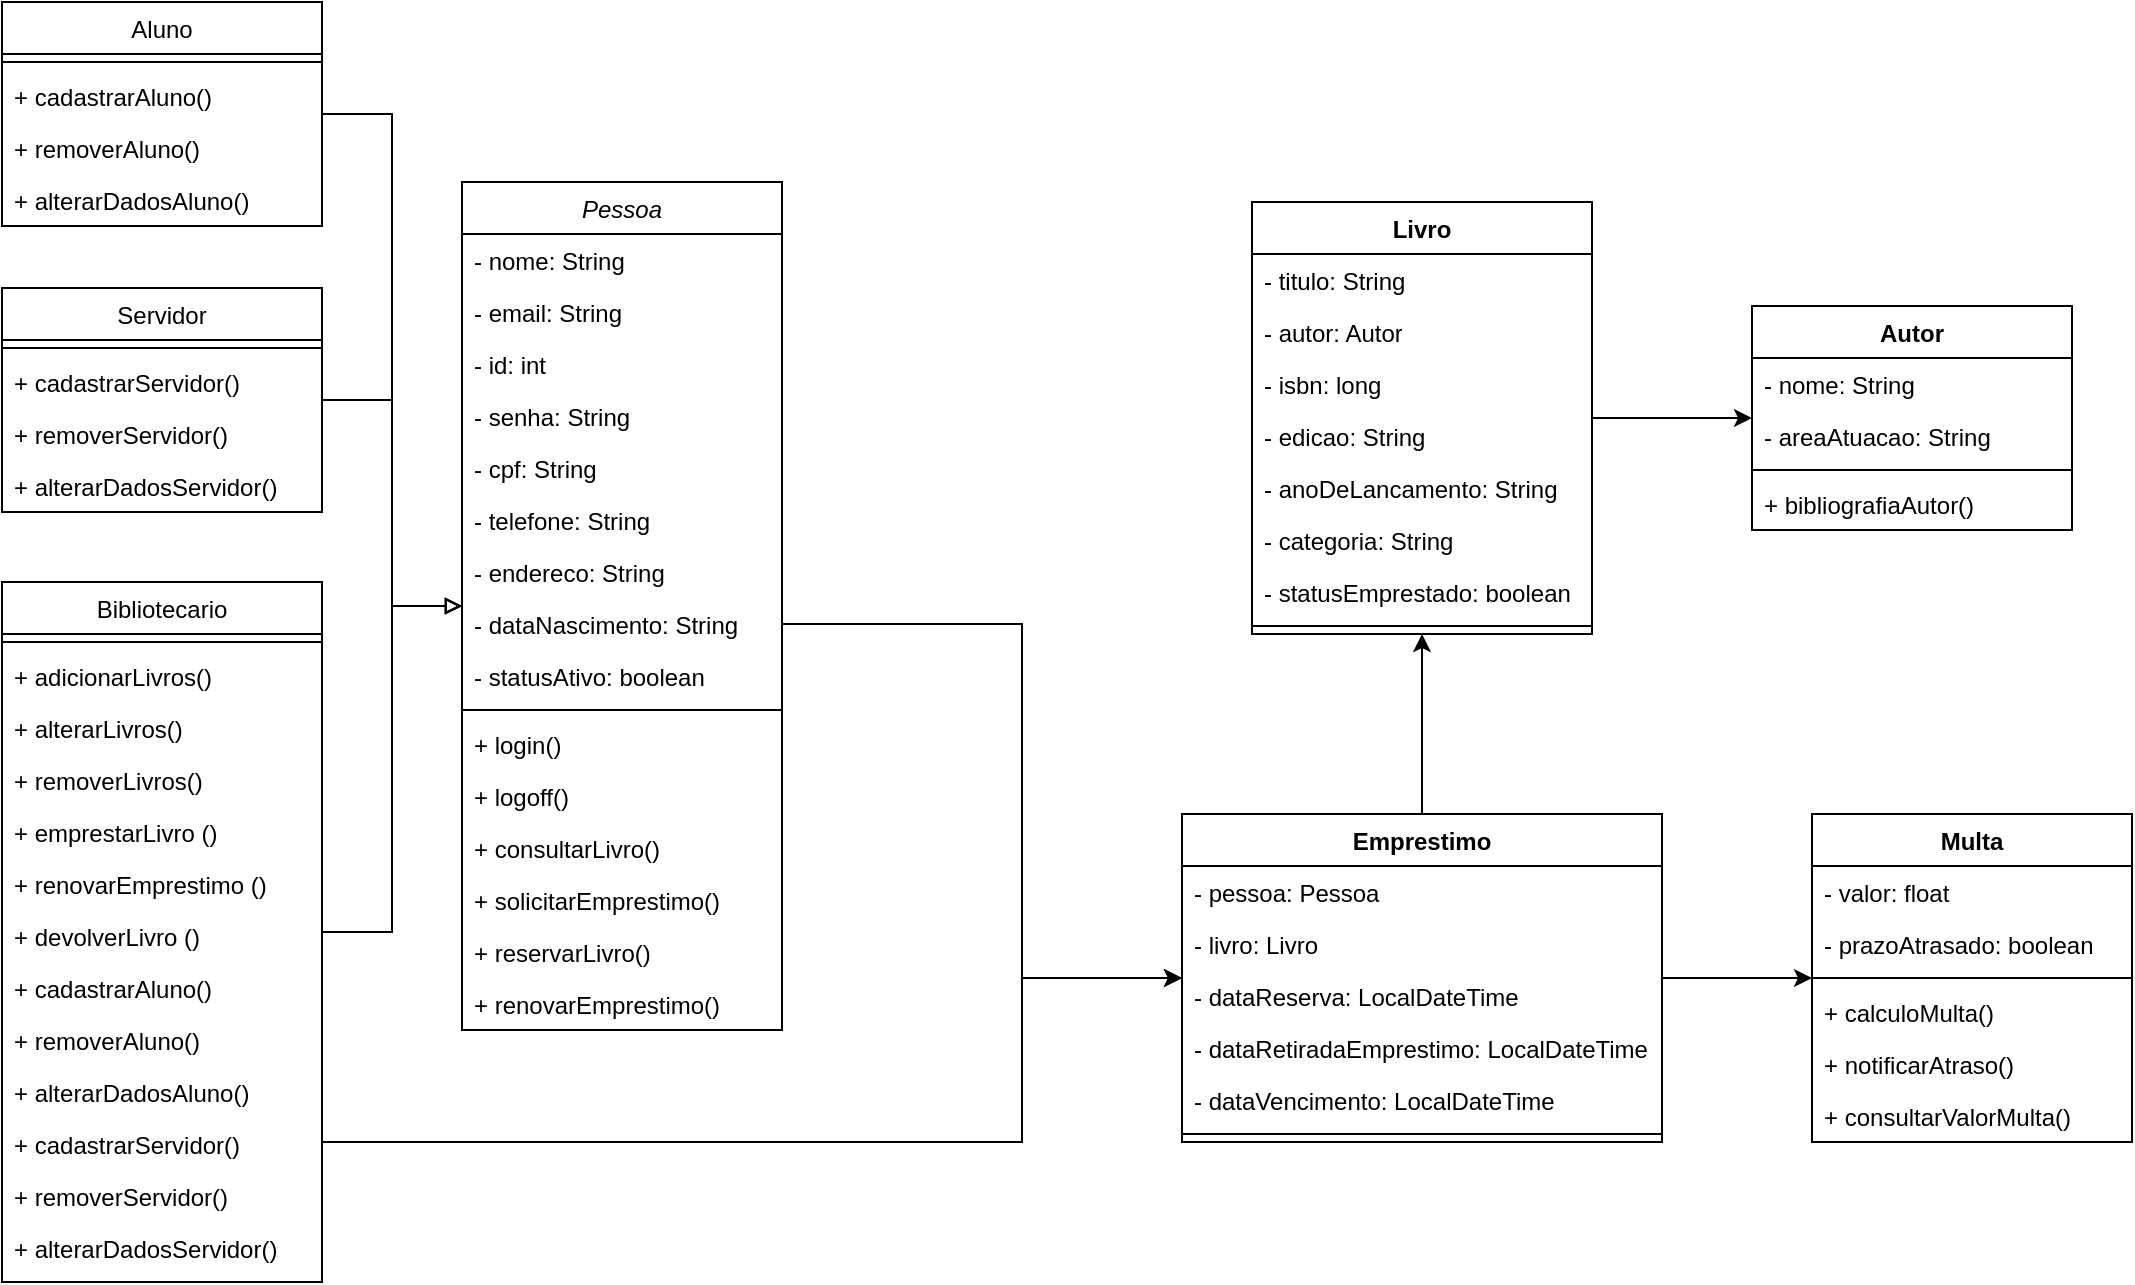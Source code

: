 <mxfile version="22.1.5" type="github">
  <diagram id="C5RBs43oDa-KdzZeNtuy" name="Page-1">
    <mxGraphModel dx="1573" dy="443" grid="1" gridSize="10" guides="1" tooltips="1" connect="1" arrows="1" fold="1" page="1" pageScale="1" pageWidth="827" pageHeight="1169" math="0" shadow="0">
      <root>
        <mxCell id="WIyWlLk6GJQsqaUBKTNV-0" />
        <mxCell id="WIyWlLk6GJQsqaUBKTNV-1" parent="WIyWlLk6GJQsqaUBKTNV-0" />
        <mxCell id="zkfFHV4jXpPFQw0GAbJ--0" value="Pessoa" style="swimlane;fontStyle=2;align=center;verticalAlign=top;childLayout=stackLayout;horizontal=1;startSize=26;horizontalStack=0;resizeParent=1;resizeLast=0;collapsible=1;marginBottom=0;rounded=0;shadow=0;strokeWidth=1;" parent="WIyWlLk6GJQsqaUBKTNV-1" vertex="1">
          <mxGeometry x="-160" y="310" width="160" height="424" as="geometry">
            <mxRectangle x="220" y="120" width="160" height="26" as="alternateBounds" />
          </mxGeometry>
        </mxCell>
        <mxCell id="zkfFHV4jXpPFQw0GAbJ--1" value="- nome: String" style="text;align=left;verticalAlign=top;spacingLeft=4;spacingRight=4;overflow=hidden;rotatable=0;points=[[0,0.5],[1,0.5]];portConstraint=eastwest;" parent="zkfFHV4jXpPFQw0GAbJ--0" vertex="1">
          <mxGeometry y="26" width="160" height="26" as="geometry" />
        </mxCell>
        <mxCell id="zkfFHV4jXpPFQw0GAbJ--2" value="- email: String" style="text;align=left;verticalAlign=top;spacingLeft=4;spacingRight=4;overflow=hidden;rotatable=0;points=[[0,0.5],[1,0.5]];portConstraint=eastwest;rounded=0;shadow=0;html=0;" parent="zkfFHV4jXpPFQw0GAbJ--0" vertex="1">
          <mxGeometry y="52" width="160" height="26" as="geometry" />
        </mxCell>
        <mxCell id="zkfFHV4jXpPFQw0GAbJ--3" value="- id: int" style="text;align=left;verticalAlign=top;spacingLeft=4;spacingRight=4;overflow=hidden;rotatable=0;points=[[0,0.5],[1,0.5]];portConstraint=eastwest;rounded=0;shadow=0;html=0;" parent="zkfFHV4jXpPFQw0GAbJ--0" vertex="1">
          <mxGeometry y="78" width="160" height="26" as="geometry" />
        </mxCell>
        <mxCell id="67ZVF2zoTqvElofuS8Fk-3" value="- senha: String" style="text;align=left;verticalAlign=top;spacingLeft=4;spacingRight=4;overflow=hidden;rotatable=0;points=[[0,0.5],[1,0.5]];portConstraint=eastwest;rounded=0;shadow=0;html=0;" parent="zkfFHV4jXpPFQw0GAbJ--0" vertex="1">
          <mxGeometry y="104" width="160" height="26" as="geometry" />
        </mxCell>
        <mxCell id="67ZVF2zoTqvElofuS8Fk-4" value="- cpf: String" style="text;align=left;verticalAlign=top;spacingLeft=4;spacingRight=4;overflow=hidden;rotatable=0;points=[[0,0.5],[1,0.5]];portConstraint=eastwest;rounded=0;shadow=0;html=0;" parent="zkfFHV4jXpPFQw0GAbJ--0" vertex="1">
          <mxGeometry y="130" width="160" height="26" as="geometry" />
        </mxCell>
        <mxCell id="67ZVF2zoTqvElofuS8Fk-5" value="- telefone: String" style="text;align=left;verticalAlign=top;spacingLeft=4;spacingRight=4;overflow=hidden;rotatable=0;points=[[0,0.5],[1,0.5]];portConstraint=eastwest;rounded=0;shadow=0;html=0;" parent="zkfFHV4jXpPFQw0GAbJ--0" vertex="1">
          <mxGeometry y="156" width="160" height="26" as="geometry" />
        </mxCell>
        <mxCell id="67ZVF2zoTqvElofuS8Fk-6" value="- endereco: String" style="text;align=left;verticalAlign=top;spacingLeft=4;spacingRight=4;overflow=hidden;rotatable=0;points=[[0,0.5],[1,0.5]];portConstraint=eastwest;rounded=0;shadow=0;html=0;" parent="zkfFHV4jXpPFQw0GAbJ--0" vertex="1">
          <mxGeometry y="182" width="160" height="26" as="geometry" />
        </mxCell>
        <mxCell id="67ZVF2zoTqvElofuS8Fk-7" value="- dataNascimento: String" style="text;align=left;verticalAlign=top;spacingLeft=4;spacingRight=4;overflow=hidden;rotatable=0;points=[[0,0.5],[1,0.5]];portConstraint=eastwest;rounded=0;shadow=0;html=0;" parent="zkfFHV4jXpPFQw0GAbJ--0" vertex="1">
          <mxGeometry y="208" width="160" height="26" as="geometry" />
        </mxCell>
        <mxCell id="67ZVF2zoTqvElofuS8Fk-8" value="- statusAtivo: boolean" style="text;align=left;verticalAlign=top;spacingLeft=4;spacingRight=4;overflow=hidden;rotatable=0;points=[[0,0.5],[1,0.5]];portConstraint=eastwest;rounded=0;shadow=0;html=0;" parent="zkfFHV4jXpPFQw0GAbJ--0" vertex="1">
          <mxGeometry y="234" width="160" height="26" as="geometry" />
        </mxCell>
        <mxCell id="zkfFHV4jXpPFQw0GAbJ--4" value="" style="line;html=1;strokeWidth=1;align=left;verticalAlign=middle;spacingTop=-1;spacingLeft=3;spacingRight=3;rotatable=0;labelPosition=right;points=[];portConstraint=eastwest;" parent="zkfFHV4jXpPFQw0GAbJ--0" vertex="1">
          <mxGeometry y="260" width="160" height="8" as="geometry" />
        </mxCell>
        <mxCell id="zkfFHV4jXpPFQw0GAbJ--5" value="+ login()" style="text;align=left;verticalAlign=top;spacingLeft=4;spacingRight=4;overflow=hidden;rotatable=0;points=[[0,0.5],[1,0.5]];portConstraint=eastwest;" parent="zkfFHV4jXpPFQw0GAbJ--0" vertex="1">
          <mxGeometry y="268" width="160" height="26" as="geometry" />
        </mxCell>
        <mxCell id="67ZVF2zoTqvElofuS8Fk-9" value="+ logoff()" style="text;align=left;verticalAlign=top;spacingLeft=4;spacingRight=4;overflow=hidden;rotatable=0;points=[[0,0.5],[1,0.5]];portConstraint=eastwest;" parent="zkfFHV4jXpPFQw0GAbJ--0" vertex="1">
          <mxGeometry y="294" width="160" height="26" as="geometry" />
        </mxCell>
        <mxCell id="67ZVF2zoTqvElofuS8Fk-12" value="+ consultarLivro()" style="text;align=left;verticalAlign=top;spacingLeft=4;spacingRight=4;overflow=hidden;rotatable=0;points=[[0,0.5],[1,0.5]];portConstraint=eastwest;" parent="zkfFHV4jXpPFQw0GAbJ--0" vertex="1">
          <mxGeometry y="320" width="160" height="26" as="geometry" />
        </mxCell>
        <mxCell id="67ZVF2zoTqvElofuS8Fk-10" value="+ solicitarEmprestimo()" style="text;align=left;verticalAlign=top;spacingLeft=4;spacingRight=4;overflow=hidden;rotatable=0;points=[[0,0.5],[1,0.5]];portConstraint=eastwest;" parent="zkfFHV4jXpPFQw0GAbJ--0" vertex="1">
          <mxGeometry y="346" width="160" height="26" as="geometry" />
        </mxCell>
        <mxCell id="67ZVF2zoTqvElofuS8Fk-11" value="+ reservarLivro()" style="text;align=left;verticalAlign=top;spacingLeft=4;spacingRight=4;overflow=hidden;rotatable=0;points=[[0,0.5],[1,0.5]];portConstraint=eastwest;" parent="zkfFHV4jXpPFQw0GAbJ--0" vertex="1">
          <mxGeometry y="372" width="160" height="26" as="geometry" />
        </mxCell>
        <mxCell id="67ZVF2zoTqvElofuS8Fk-66" value="+ renovarEmprestimo()" style="text;align=left;verticalAlign=top;spacingLeft=4;spacingRight=4;overflow=hidden;rotatable=0;points=[[0,0.5],[1,0.5]];portConstraint=eastwest;" parent="zkfFHV4jXpPFQw0GAbJ--0" vertex="1">
          <mxGeometry y="398" width="160" height="26" as="geometry" />
        </mxCell>
        <mxCell id="67ZVF2zoTqvElofuS8Fk-42" style="edgeStyle=orthogonalEdgeStyle;rounded=0;orthogonalLoop=1;jettySize=auto;html=1;endArrow=block;endFill=0;" parent="WIyWlLk6GJQsqaUBKTNV-1" source="67ZVF2zoTqvElofuS8Fk-18" target="zkfFHV4jXpPFQw0GAbJ--0" edge="1">
          <mxGeometry relative="1" as="geometry" />
        </mxCell>
        <mxCell id="67ZVF2zoTqvElofuS8Fk-18" value="Aluno" style="swimlane;fontStyle=0;align=center;verticalAlign=top;childLayout=stackLayout;horizontal=1;startSize=26;horizontalStack=0;resizeParent=1;resizeLast=0;collapsible=1;marginBottom=0;rounded=0;shadow=0;strokeWidth=1;" parent="WIyWlLk6GJQsqaUBKTNV-1" vertex="1">
          <mxGeometry x="-390" y="220" width="160" height="112" as="geometry">
            <mxRectangle x="220" y="120" width="160" height="26" as="alternateBounds" />
          </mxGeometry>
        </mxCell>
        <mxCell id="67ZVF2zoTqvElofuS8Fk-28" value="" style="line;html=1;strokeWidth=1;align=left;verticalAlign=middle;spacingTop=-1;spacingLeft=3;spacingRight=3;rotatable=0;labelPosition=right;points=[];portConstraint=eastwest;" parent="67ZVF2zoTqvElofuS8Fk-18" vertex="1">
          <mxGeometry y="26" width="160" height="8" as="geometry" />
        </mxCell>
        <mxCell id="67ZVF2zoTqvElofuS8Fk-31" value="+ cadastrarAluno()" style="text;align=left;verticalAlign=top;spacingLeft=4;spacingRight=4;overflow=hidden;rotatable=0;points=[[0,0.5],[1,0.5]];portConstraint=eastwest;" parent="67ZVF2zoTqvElofuS8Fk-18" vertex="1">
          <mxGeometry y="34" width="160" height="26" as="geometry" />
        </mxCell>
        <mxCell id="67ZVF2zoTqvElofuS8Fk-32" value="+ removerAluno()" style="text;align=left;verticalAlign=top;spacingLeft=4;spacingRight=4;overflow=hidden;rotatable=0;points=[[0,0.5],[1,0.5]];portConstraint=eastwest;" parent="67ZVF2zoTqvElofuS8Fk-18" vertex="1">
          <mxGeometry y="60" width="160" height="26" as="geometry" />
        </mxCell>
        <mxCell id="67ZVF2zoTqvElofuS8Fk-33" value="+ alterarDadosAluno()" style="text;align=left;verticalAlign=top;spacingLeft=4;spacingRight=4;overflow=hidden;rotatable=0;points=[[0,0.5],[1,0.5]];portConstraint=eastwest;" parent="67ZVF2zoTqvElofuS8Fk-18" vertex="1">
          <mxGeometry y="86" width="160" height="26" as="geometry" />
        </mxCell>
        <mxCell id="67ZVF2zoTqvElofuS8Fk-48" style="edgeStyle=orthogonalEdgeStyle;rounded=0;orthogonalLoop=1;jettySize=auto;html=1;endArrow=block;endFill=0;" parent="WIyWlLk6GJQsqaUBKTNV-1" source="67ZVF2zoTqvElofuS8Fk-43" target="zkfFHV4jXpPFQw0GAbJ--0" edge="1">
          <mxGeometry relative="1" as="geometry" />
        </mxCell>
        <mxCell id="67ZVF2zoTqvElofuS8Fk-43" value="Servidor" style="swimlane;fontStyle=0;align=center;verticalAlign=top;childLayout=stackLayout;horizontal=1;startSize=26;horizontalStack=0;resizeParent=1;resizeLast=0;collapsible=1;marginBottom=0;rounded=0;shadow=0;strokeWidth=1;" parent="WIyWlLk6GJQsqaUBKTNV-1" vertex="1">
          <mxGeometry x="-390" y="363" width="160" height="112" as="geometry">
            <mxRectangle x="220" y="120" width="160" height="26" as="alternateBounds" />
          </mxGeometry>
        </mxCell>
        <mxCell id="67ZVF2zoTqvElofuS8Fk-44" value="" style="line;html=1;strokeWidth=1;align=left;verticalAlign=middle;spacingTop=-1;spacingLeft=3;spacingRight=3;rotatable=0;labelPosition=right;points=[];portConstraint=eastwest;" parent="67ZVF2zoTqvElofuS8Fk-43" vertex="1">
          <mxGeometry y="26" width="160" height="8" as="geometry" />
        </mxCell>
        <mxCell id="67ZVF2zoTqvElofuS8Fk-45" value="+ cadastrarServidor()" style="text;align=left;verticalAlign=top;spacingLeft=4;spacingRight=4;overflow=hidden;rotatable=0;points=[[0,0.5],[1,0.5]];portConstraint=eastwest;" parent="67ZVF2zoTqvElofuS8Fk-43" vertex="1">
          <mxGeometry y="34" width="160" height="26" as="geometry" />
        </mxCell>
        <mxCell id="67ZVF2zoTqvElofuS8Fk-46" value="+ removerServidor()" style="text;align=left;verticalAlign=top;spacingLeft=4;spacingRight=4;overflow=hidden;rotatable=0;points=[[0,0.5],[1,0.5]];portConstraint=eastwest;" parent="67ZVF2zoTqvElofuS8Fk-43" vertex="1">
          <mxGeometry y="60" width="160" height="26" as="geometry" />
        </mxCell>
        <mxCell id="67ZVF2zoTqvElofuS8Fk-47" value="+ alterarDadosServidor()" style="text;align=left;verticalAlign=top;spacingLeft=4;spacingRight=4;overflow=hidden;rotatable=0;points=[[0,0.5],[1,0.5]];portConstraint=eastwest;" parent="67ZVF2zoTqvElofuS8Fk-43" vertex="1">
          <mxGeometry y="86" width="160" height="26" as="geometry" />
        </mxCell>
        <mxCell id="67ZVF2zoTqvElofuS8Fk-57" style="edgeStyle=orthogonalEdgeStyle;rounded=0;orthogonalLoop=1;jettySize=auto;html=1;endArrow=block;endFill=0;" parent="WIyWlLk6GJQsqaUBKTNV-1" source="67ZVF2zoTqvElofuS8Fk-49" target="zkfFHV4jXpPFQw0GAbJ--0" edge="1">
          <mxGeometry relative="1" as="geometry" />
        </mxCell>
        <mxCell id="67ZVF2zoTqvElofuS8Fk-122" style="edgeStyle=orthogonalEdgeStyle;rounded=0;orthogonalLoop=1;jettySize=auto;html=1;" parent="WIyWlLk6GJQsqaUBKTNV-1" source="67ZVF2zoTqvElofuS8Fk-49" target="67ZVF2zoTqvElofuS8Fk-78" edge="1">
          <mxGeometry relative="1" as="geometry">
            <Array as="points">
              <mxPoint x="120" y="790" />
              <mxPoint x="120" y="708" />
            </Array>
          </mxGeometry>
        </mxCell>
        <mxCell id="67ZVF2zoTqvElofuS8Fk-49" value="Bibliotecario" style="swimlane;fontStyle=0;align=center;verticalAlign=top;childLayout=stackLayout;horizontal=1;startSize=26;horizontalStack=0;resizeParent=1;resizeLast=0;collapsible=1;marginBottom=0;rounded=0;shadow=0;strokeWidth=1;" parent="WIyWlLk6GJQsqaUBKTNV-1" vertex="1">
          <mxGeometry x="-390" y="510" width="160" height="350" as="geometry">
            <mxRectangle x="220" y="120" width="160" height="26" as="alternateBounds" />
          </mxGeometry>
        </mxCell>
        <mxCell id="67ZVF2zoTqvElofuS8Fk-50" value="" style="line;html=1;strokeWidth=1;align=left;verticalAlign=middle;spacingTop=-1;spacingLeft=3;spacingRight=3;rotatable=0;labelPosition=right;points=[];portConstraint=eastwest;" parent="67ZVF2zoTqvElofuS8Fk-49" vertex="1">
          <mxGeometry y="26" width="160" height="8" as="geometry" />
        </mxCell>
        <mxCell id="67ZVF2zoTqvElofuS8Fk-51" value="+ adicionarLivros()" style="text;align=left;verticalAlign=top;spacingLeft=4;spacingRight=4;overflow=hidden;rotatable=0;points=[[0,0.5],[1,0.5]];portConstraint=eastwest;" parent="67ZVF2zoTqvElofuS8Fk-49" vertex="1">
          <mxGeometry y="34" width="160" height="26" as="geometry" />
        </mxCell>
        <mxCell id="67ZVF2zoTqvElofuS8Fk-61" value="+ alterarLivros()" style="text;align=left;verticalAlign=top;spacingLeft=4;spacingRight=4;overflow=hidden;rotatable=0;points=[[0,0.5],[1,0.5]];portConstraint=eastwest;" parent="67ZVF2zoTqvElofuS8Fk-49" vertex="1">
          <mxGeometry y="60" width="160" height="26" as="geometry" />
        </mxCell>
        <mxCell id="67ZVF2zoTqvElofuS8Fk-62" value="+ removerLivros()" style="text;align=left;verticalAlign=top;spacingLeft=4;spacingRight=4;overflow=hidden;rotatable=0;points=[[0,0.5],[1,0.5]];portConstraint=eastwest;" parent="67ZVF2zoTqvElofuS8Fk-49" vertex="1">
          <mxGeometry y="86" width="160" height="26" as="geometry" />
        </mxCell>
        <mxCell id="67ZVF2zoTqvElofuS8Fk-67" value="+ emprestarLivro ()" style="text;align=left;verticalAlign=top;spacingLeft=4;spacingRight=4;overflow=hidden;rotatable=0;points=[[0,0.5],[1,0.5]];portConstraint=eastwest;" parent="67ZVF2zoTqvElofuS8Fk-49" vertex="1">
          <mxGeometry y="112" width="160" height="26" as="geometry" />
        </mxCell>
        <mxCell id="67ZVF2zoTqvElofuS8Fk-68" value="+ renovarEmprestimo ()" style="text;align=left;verticalAlign=top;spacingLeft=4;spacingRight=4;overflow=hidden;rotatable=0;points=[[0,0.5],[1,0.5]];portConstraint=eastwest;" parent="67ZVF2zoTqvElofuS8Fk-49" vertex="1">
          <mxGeometry y="138" width="160" height="26" as="geometry" />
        </mxCell>
        <mxCell id="67ZVF2zoTqvElofuS8Fk-69" value="+ devolverLivro ()" style="text;align=left;verticalAlign=top;spacingLeft=4;spacingRight=4;overflow=hidden;rotatable=0;points=[[0,0.5],[1,0.5]];portConstraint=eastwest;" parent="67ZVF2zoTqvElofuS8Fk-49" vertex="1">
          <mxGeometry y="164" width="160" height="26" as="geometry" />
        </mxCell>
        <mxCell id="67ZVF2zoTqvElofuS8Fk-60" value="+ cadastrarAluno()" style="text;align=left;verticalAlign=top;spacingLeft=4;spacingRight=4;overflow=hidden;rotatable=0;points=[[0,0.5],[1,0.5]];portConstraint=eastwest;" parent="67ZVF2zoTqvElofuS8Fk-49" vertex="1">
          <mxGeometry y="190" width="160" height="26" as="geometry" />
        </mxCell>
        <mxCell id="67ZVF2zoTqvElofuS8Fk-52" value="+ removerAluno()" style="text;align=left;verticalAlign=top;spacingLeft=4;spacingRight=4;overflow=hidden;rotatable=0;points=[[0,0.5],[1,0.5]];portConstraint=eastwest;" parent="67ZVF2zoTqvElofuS8Fk-49" vertex="1">
          <mxGeometry y="216" width="160" height="26" as="geometry" />
        </mxCell>
        <mxCell id="67ZVF2zoTqvElofuS8Fk-53" value="+ alterarDadosAluno()" style="text;align=left;verticalAlign=top;spacingLeft=4;spacingRight=4;overflow=hidden;rotatable=0;points=[[0,0.5],[1,0.5]];portConstraint=eastwest;" parent="67ZVF2zoTqvElofuS8Fk-49" vertex="1">
          <mxGeometry y="242" width="160" height="26" as="geometry" />
        </mxCell>
        <mxCell id="67ZVF2zoTqvElofuS8Fk-54" value="+ cadastrarServidor()" style="text;align=left;verticalAlign=top;spacingLeft=4;spacingRight=4;overflow=hidden;rotatable=0;points=[[0,0.5],[1,0.5]];portConstraint=eastwest;" parent="67ZVF2zoTqvElofuS8Fk-49" vertex="1">
          <mxGeometry y="268" width="160" height="26" as="geometry" />
        </mxCell>
        <mxCell id="67ZVF2zoTqvElofuS8Fk-55" value="+ removerServidor()" style="text;align=left;verticalAlign=top;spacingLeft=4;spacingRight=4;overflow=hidden;rotatable=0;points=[[0,0.5],[1,0.5]];portConstraint=eastwest;" parent="67ZVF2zoTqvElofuS8Fk-49" vertex="1">
          <mxGeometry y="294" width="160" height="26" as="geometry" />
        </mxCell>
        <mxCell id="67ZVF2zoTqvElofuS8Fk-56" value="+ alterarDadosServidor()" style="text;align=left;verticalAlign=top;spacingLeft=4;spacingRight=4;overflow=hidden;rotatable=0;points=[[0,0.5],[1,0.5]];portConstraint=eastwest;" parent="67ZVF2zoTqvElofuS8Fk-49" vertex="1">
          <mxGeometry y="320" width="160" height="26" as="geometry" />
        </mxCell>
        <mxCell id="67ZVF2zoTqvElofuS8Fk-120" style="edgeStyle=orthogonalEdgeStyle;rounded=0;orthogonalLoop=1;jettySize=auto;html=1;" parent="WIyWlLk6GJQsqaUBKTNV-1" source="67ZVF2zoTqvElofuS8Fk-70" target="67ZVF2zoTqvElofuS8Fk-74" edge="1">
          <mxGeometry relative="1" as="geometry" />
        </mxCell>
        <mxCell id="67ZVF2zoTqvElofuS8Fk-70" value="Livro" style="swimlane;fontStyle=1;align=center;verticalAlign=top;childLayout=stackLayout;horizontal=1;startSize=26;horizontalStack=0;resizeParent=1;resizeParentMax=0;resizeLast=0;collapsible=1;marginBottom=0;whiteSpace=wrap;html=1;" parent="WIyWlLk6GJQsqaUBKTNV-1" vertex="1">
          <mxGeometry x="235" y="320" width="170" height="216" as="geometry" />
        </mxCell>
        <mxCell id="67ZVF2zoTqvElofuS8Fk-71" value="- titulo: String" style="text;strokeColor=none;fillColor=none;align=left;verticalAlign=top;spacingLeft=4;spacingRight=4;overflow=hidden;rotatable=0;points=[[0,0.5],[1,0.5]];portConstraint=eastwest;whiteSpace=wrap;html=1;" parent="67ZVF2zoTqvElofuS8Fk-70" vertex="1">
          <mxGeometry y="26" width="170" height="26" as="geometry" />
        </mxCell>
        <mxCell id="67ZVF2zoTqvElofuS8Fk-87" value="-&amp;nbsp;autor: Autor" style="text;strokeColor=none;fillColor=none;align=left;verticalAlign=top;spacingLeft=4;spacingRight=4;overflow=hidden;rotatable=0;points=[[0,0.5],[1,0.5]];portConstraint=eastwest;whiteSpace=wrap;html=1;" parent="67ZVF2zoTqvElofuS8Fk-70" vertex="1">
          <mxGeometry y="52" width="170" height="26" as="geometry" />
        </mxCell>
        <mxCell id="67ZVF2zoTqvElofuS8Fk-90" value="- isbn: long" style="text;strokeColor=none;fillColor=none;align=left;verticalAlign=top;spacingLeft=4;spacingRight=4;overflow=hidden;rotatable=0;points=[[0,0.5],[1,0.5]];portConstraint=eastwest;whiteSpace=wrap;html=1;" parent="67ZVF2zoTqvElofuS8Fk-70" vertex="1">
          <mxGeometry y="78" width="170" height="26" as="geometry" />
        </mxCell>
        <mxCell id="67ZVF2zoTqvElofuS8Fk-96" value="- edicao: String" style="text;strokeColor=none;fillColor=none;align=left;verticalAlign=top;spacingLeft=4;spacingRight=4;overflow=hidden;rotatable=0;points=[[0,0.5],[1,0.5]];portConstraint=eastwest;whiteSpace=wrap;html=1;" parent="67ZVF2zoTqvElofuS8Fk-70" vertex="1">
          <mxGeometry y="104" width="170" height="26" as="geometry" />
        </mxCell>
        <mxCell id="67ZVF2zoTqvElofuS8Fk-97" value="- anoDeLancamento: String" style="text;strokeColor=none;fillColor=none;align=left;verticalAlign=top;spacingLeft=4;spacingRight=4;overflow=hidden;rotatable=0;points=[[0,0.5],[1,0.5]];portConstraint=eastwest;whiteSpace=wrap;html=1;" parent="67ZVF2zoTqvElofuS8Fk-70" vertex="1">
          <mxGeometry y="130" width="170" height="26" as="geometry" />
        </mxCell>
        <mxCell id="67ZVF2zoTqvElofuS8Fk-99" value="- categoria: String" style="text;strokeColor=none;fillColor=none;align=left;verticalAlign=top;spacingLeft=4;spacingRight=4;overflow=hidden;rotatable=0;points=[[0,0.5],[1,0.5]];portConstraint=eastwest;whiteSpace=wrap;html=1;" parent="67ZVF2zoTqvElofuS8Fk-70" vertex="1">
          <mxGeometry y="156" width="170" height="26" as="geometry" />
        </mxCell>
        <mxCell id="67ZVF2zoTqvElofuS8Fk-100" value="- statusEmprestado: boolean" style="text;strokeColor=none;fillColor=none;align=left;verticalAlign=top;spacingLeft=4;spacingRight=4;overflow=hidden;rotatable=0;points=[[0,0.5],[1,0.5]];portConstraint=eastwest;whiteSpace=wrap;html=1;" parent="67ZVF2zoTqvElofuS8Fk-70" vertex="1">
          <mxGeometry y="182" width="170" height="26" as="geometry" />
        </mxCell>
        <mxCell id="67ZVF2zoTqvElofuS8Fk-72" value="" style="line;strokeWidth=1;fillColor=none;align=left;verticalAlign=middle;spacingTop=-1;spacingLeft=3;spacingRight=3;rotatable=0;labelPosition=right;points=[];portConstraint=eastwest;strokeColor=inherit;" parent="67ZVF2zoTqvElofuS8Fk-70" vertex="1">
          <mxGeometry y="208" width="170" height="8" as="geometry" />
        </mxCell>
        <mxCell id="67ZVF2zoTqvElofuS8Fk-74" value="Autor" style="swimlane;fontStyle=1;align=center;verticalAlign=top;childLayout=stackLayout;horizontal=1;startSize=26;horizontalStack=0;resizeParent=1;resizeParentMax=0;resizeLast=0;collapsible=1;marginBottom=0;whiteSpace=wrap;html=1;" parent="WIyWlLk6GJQsqaUBKTNV-1" vertex="1">
          <mxGeometry x="485" y="372" width="160" height="112" as="geometry" />
        </mxCell>
        <mxCell id="67ZVF2zoTqvElofuS8Fk-75" value="- nome: String" style="text;strokeColor=none;fillColor=none;align=left;verticalAlign=top;spacingLeft=4;spacingRight=4;overflow=hidden;rotatable=0;points=[[0,0.5],[1,0.5]];portConstraint=eastwest;whiteSpace=wrap;html=1;" parent="67ZVF2zoTqvElofuS8Fk-74" vertex="1">
          <mxGeometry y="26" width="160" height="26" as="geometry" />
        </mxCell>
        <mxCell id="67ZVF2zoTqvElofuS8Fk-101" value="- areaAtuacao: String" style="text;strokeColor=none;fillColor=none;align=left;verticalAlign=top;spacingLeft=4;spacingRight=4;overflow=hidden;rotatable=0;points=[[0,0.5],[1,0.5]];portConstraint=eastwest;whiteSpace=wrap;html=1;" parent="67ZVF2zoTqvElofuS8Fk-74" vertex="1">
          <mxGeometry y="52" width="160" height="26" as="geometry" />
        </mxCell>
        <mxCell id="67ZVF2zoTqvElofuS8Fk-76" value="" style="line;strokeWidth=1;fillColor=none;align=left;verticalAlign=middle;spacingTop=-1;spacingLeft=3;spacingRight=3;rotatable=0;labelPosition=right;points=[];portConstraint=eastwest;strokeColor=inherit;" parent="67ZVF2zoTqvElofuS8Fk-74" vertex="1">
          <mxGeometry y="78" width="160" height="8" as="geometry" />
        </mxCell>
        <mxCell id="67ZVF2zoTqvElofuS8Fk-77" value="+ bibliografiaAutor()" style="text;strokeColor=none;fillColor=none;align=left;verticalAlign=top;spacingLeft=4;spacingRight=4;overflow=hidden;rotatable=0;points=[[0,0.5],[1,0.5]];portConstraint=eastwest;whiteSpace=wrap;html=1;" parent="67ZVF2zoTqvElofuS8Fk-74" vertex="1">
          <mxGeometry y="86" width="160" height="26" as="geometry" />
        </mxCell>
        <mxCell id="67ZVF2zoTqvElofuS8Fk-119" style="edgeStyle=orthogonalEdgeStyle;rounded=0;orthogonalLoop=1;jettySize=auto;html=1;" parent="WIyWlLk6GJQsqaUBKTNV-1" source="67ZVF2zoTqvElofuS8Fk-78" target="67ZVF2zoTqvElofuS8Fk-82" edge="1">
          <mxGeometry relative="1" as="geometry" />
        </mxCell>
        <mxCell id="67ZVF2zoTqvElofuS8Fk-121" style="edgeStyle=orthogonalEdgeStyle;rounded=0;orthogonalLoop=1;jettySize=auto;html=1;" parent="WIyWlLk6GJQsqaUBKTNV-1" source="67ZVF2zoTqvElofuS8Fk-78" target="67ZVF2zoTqvElofuS8Fk-70" edge="1">
          <mxGeometry relative="1" as="geometry" />
        </mxCell>
        <mxCell id="67ZVF2zoTqvElofuS8Fk-78" value="Emprestimo" style="swimlane;fontStyle=1;align=center;verticalAlign=top;childLayout=stackLayout;horizontal=1;startSize=26;horizontalStack=0;resizeParent=1;resizeParentMax=0;resizeLast=0;collapsible=1;marginBottom=0;whiteSpace=wrap;html=1;" parent="WIyWlLk6GJQsqaUBKTNV-1" vertex="1">
          <mxGeometry x="200" y="626" width="240" height="164" as="geometry" />
        </mxCell>
        <mxCell id="67ZVF2zoTqvElofuS8Fk-79" value="- pessoa: Pessoa" style="text;strokeColor=none;fillColor=none;align=left;verticalAlign=top;spacingLeft=4;spacingRight=4;overflow=hidden;rotatable=0;points=[[0,0.5],[1,0.5]];portConstraint=eastwest;whiteSpace=wrap;html=1;" parent="67ZVF2zoTqvElofuS8Fk-78" vertex="1">
          <mxGeometry y="26" width="240" height="26" as="geometry" />
        </mxCell>
        <mxCell id="67ZVF2zoTqvElofuS8Fk-105" value="- livro: Livro" style="text;strokeColor=none;fillColor=none;align=left;verticalAlign=top;spacingLeft=4;spacingRight=4;overflow=hidden;rotatable=0;points=[[0,0.5],[1,0.5]];portConstraint=eastwest;whiteSpace=wrap;html=1;" parent="67ZVF2zoTqvElofuS8Fk-78" vertex="1">
          <mxGeometry y="52" width="240" height="26" as="geometry" />
        </mxCell>
        <mxCell id="67ZVF2zoTqvElofuS8Fk-106" value="- dataReserva: LocalDateTime" style="text;strokeColor=none;fillColor=none;align=left;verticalAlign=top;spacingLeft=4;spacingRight=4;overflow=hidden;rotatable=0;points=[[0,0.5],[1,0.5]];portConstraint=eastwest;whiteSpace=wrap;html=1;" parent="67ZVF2zoTqvElofuS8Fk-78" vertex="1">
          <mxGeometry y="78" width="240" height="26" as="geometry" />
        </mxCell>
        <mxCell id="67ZVF2zoTqvElofuS8Fk-110" value="- dataRetiradaEmprestimo: LocalDateTime" style="text;strokeColor=none;fillColor=none;align=left;verticalAlign=top;spacingLeft=4;spacingRight=4;overflow=hidden;rotatable=0;points=[[0,0.5],[1,0.5]];portConstraint=eastwest;whiteSpace=wrap;html=1;" parent="67ZVF2zoTqvElofuS8Fk-78" vertex="1">
          <mxGeometry y="104" width="240" height="26" as="geometry" />
        </mxCell>
        <mxCell id="67ZVF2zoTqvElofuS8Fk-111" value="- dataVencimento: LocalDateTime" style="text;strokeColor=none;fillColor=none;align=left;verticalAlign=top;spacingLeft=4;spacingRight=4;overflow=hidden;rotatable=0;points=[[0,0.5],[1,0.5]];portConstraint=eastwest;whiteSpace=wrap;html=1;" parent="67ZVF2zoTqvElofuS8Fk-78" vertex="1">
          <mxGeometry y="130" width="240" height="26" as="geometry" />
        </mxCell>
        <mxCell id="67ZVF2zoTqvElofuS8Fk-80" value="" style="line;strokeWidth=1;fillColor=none;align=left;verticalAlign=middle;spacingTop=-1;spacingLeft=3;spacingRight=3;rotatable=0;labelPosition=right;points=[];portConstraint=eastwest;strokeColor=inherit;" parent="67ZVF2zoTqvElofuS8Fk-78" vertex="1">
          <mxGeometry y="156" width="240" height="8" as="geometry" />
        </mxCell>
        <mxCell id="67ZVF2zoTqvElofuS8Fk-82" value="Multa" style="swimlane;fontStyle=1;align=center;verticalAlign=top;childLayout=stackLayout;horizontal=1;startSize=26;horizontalStack=0;resizeParent=1;resizeParentMax=0;resizeLast=0;collapsible=1;marginBottom=0;whiteSpace=wrap;html=1;" parent="WIyWlLk6GJQsqaUBKTNV-1" vertex="1">
          <mxGeometry x="515" y="626" width="160" height="164" as="geometry" />
        </mxCell>
        <mxCell id="67ZVF2zoTqvElofuS8Fk-83" value="- valor: float" style="text;strokeColor=none;fillColor=none;align=left;verticalAlign=top;spacingLeft=4;spacingRight=4;overflow=hidden;rotatable=0;points=[[0,0.5],[1,0.5]];portConstraint=eastwest;whiteSpace=wrap;html=1;" parent="67ZVF2zoTqvElofuS8Fk-82" vertex="1">
          <mxGeometry y="26" width="160" height="26" as="geometry" />
        </mxCell>
        <mxCell id="67ZVF2zoTqvElofuS8Fk-104" value="- prazoAtrasado: boolean" style="text;strokeColor=none;fillColor=none;align=left;verticalAlign=top;spacingLeft=4;spacingRight=4;overflow=hidden;rotatable=0;points=[[0,0.5],[1,0.5]];portConstraint=eastwest;whiteSpace=wrap;html=1;" parent="67ZVF2zoTqvElofuS8Fk-82" vertex="1">
          <mxGeometry y="52" width="160" height="26" as="geometry" />
        </mxCell>
        <mxCell id="67ZVF2zoTqvElofuS8Fk-84" value="" style="line;strokeWidth=1;fillColor=none;align=left;verticalAlign=middle;spacingTop=-1;spacingLeft=3;spacingRight=3;rotatable=0;labelPosition=right;points=[];portConstraint=eastwest;strokeColor=inherit;" parent="67ZVF2zoTqvElofuS8Fk-82" vertex="1">
          <mxGeometry y="78" width="160" height="8" as="geometry" />
        </mxCell>
        <mxCell id="67ZVF2zoTqvElofuS8Fk-103" value="+ calculoMulta()" style="text;strokeColor=none;fillColor=none;align=left;verticalAlign=top;spacingLeft=4;spacingRight=4;overflow=hidden;rotatable=0;points=[[0,0.5],[1,0.5]];portConstraint=eastwest;whiteSpace=wrap;html=1;" parent="67ZVF2zoTqvElofuS8Fk-82" vertex="1">
          <mxGeometry y="86" width="160" height="26" as="geometry" />
        </mxCell>
        <mxCell id="67ZVF2zoTqvElofuS8Fk-113" value="+ notificarAtraso()" style="text;strokeColor=none;fillColor=none;align=left;verticalAlign=top;spacingLeft=4;spacingRight=4;overflow=hidden;rotatable=0;points=[[0,0.5],[1,0.5]];portConstraint=eastwest;whiteSpace=wrap;html=1;" parent="67ZVF2zoTqvElofuS8Fk-82" vertex="1">
          <mxGeometry y="112" width="160" height="26" as="geometry" />
        </mxCell>
        <mxCell id="67ZVF2zoTqvElofuS8Fk-114" value="+ consultarValorMulta()" style="text;strokeColor=none;fillColor=none;align=left;verticalAlign=top;spacingLeft=4;spacingRight=4;overflow=hidden;rotatable=0;points=[[0,0.5],[1,0.5]];portConstraint=eastwest;whiteSpace=wrap;html=1;" parent="67ZVF2zoTqvElofuS8Fk-82" vertex="1">
          <mxGeometry y="138" width="160" height="26" as="geometry" />
        </mxCell>
        <mxCell id="67ZVF2zoTqvElofuS8Fk-116" style="edgeStyle=orthogonalEdgeStyle;rounded=0;orthogonalLoop=1;jettySize=auto;html=1;" parent="WIyWlLk6GJQsqaUBKTNV-1" source="67ZVF2zoTqvElofuS8Fk-7" target="67ZVF2zoTqvElofuS8Fk-78" edge="1">
          <mxGeometry relative="1" as="geometry">
            <Array as="points">
              <mxPoint x="120" y="531" />
              <mxPoint x="120" y="708" />
            </Array>
          </mxGeometry>
        </mxCell>
      </root>
    </mxGraphModel>
  </diagram>
</mxfile>
